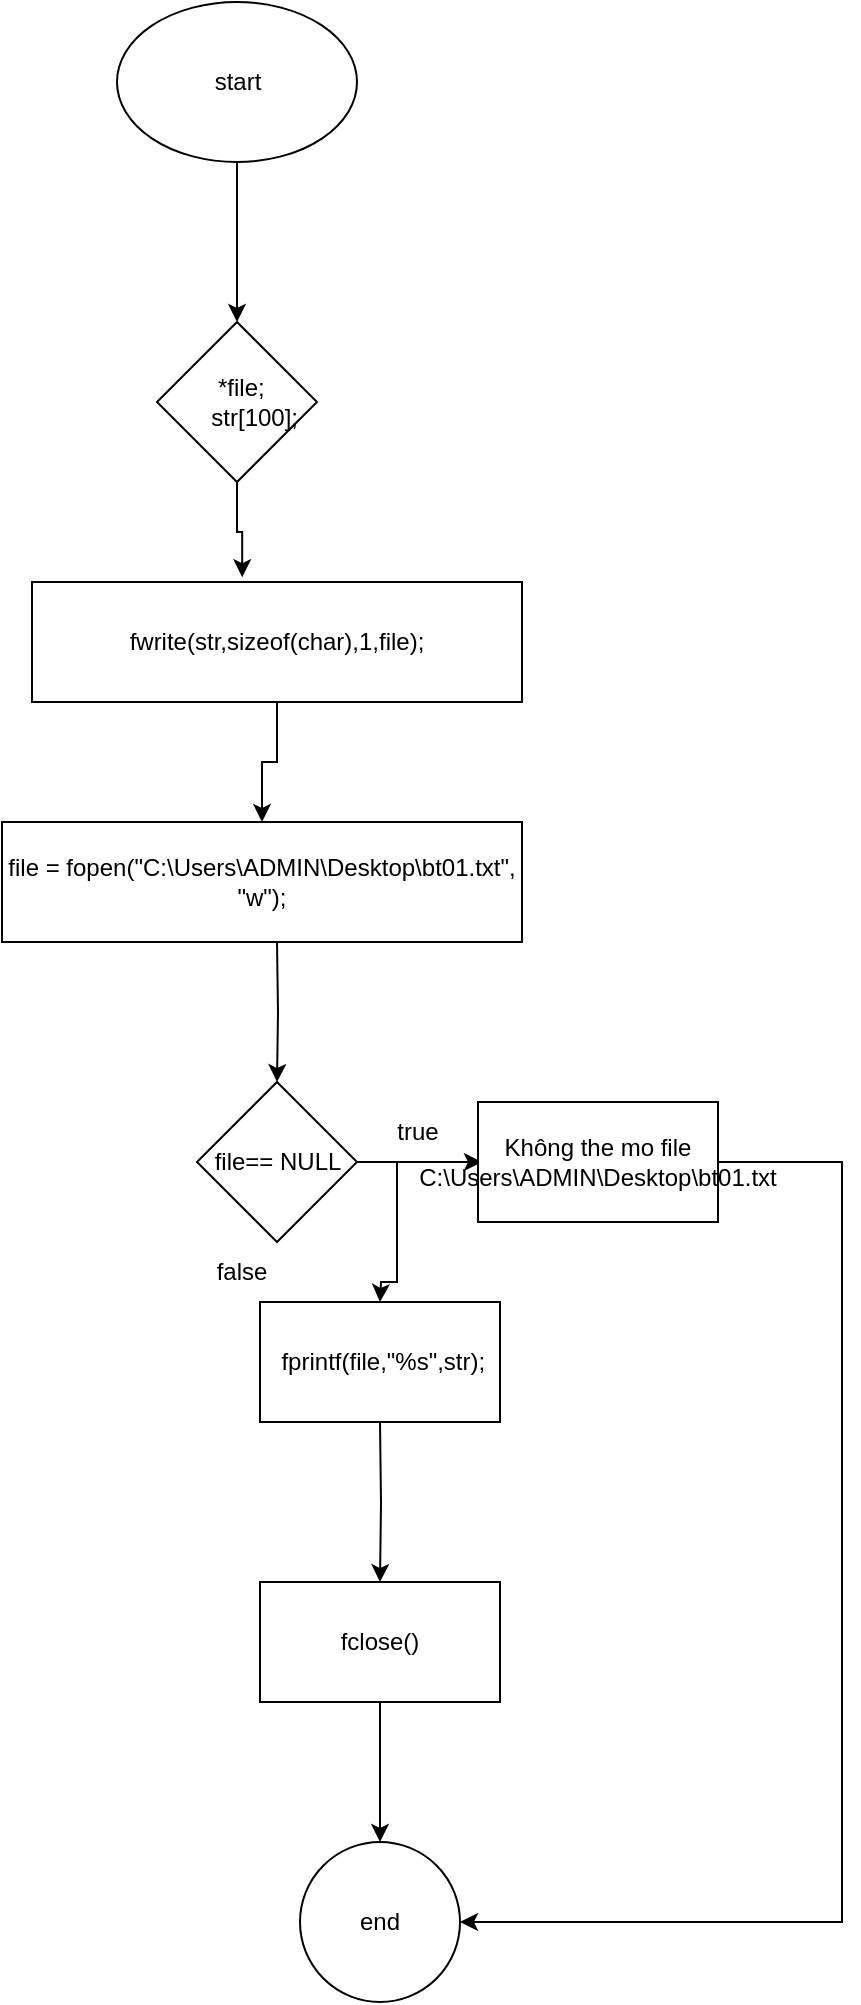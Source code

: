 <mxfile version="22.1.5" type="device">
  <diagram name="Page-1" id="18BXCxDYx0zwUrTcDY5H">
    <mxGraphModel dx="1242" dy="1669" grid="1" gridSize="10" guides="1" tooltips="1" connect="1" arrows="1" fold="1" page="1" pageScale="1" pageWidth="850" pageHeight="1100" math="0" shadow="0">
      <root>
        <mxCell id="0" />
        <mxCell id="1" parent="0" />
        <mxCell id="8BjiucNmsrb9C3mEBEBP-1" value="" style="edgeStyle=orthogonalEdgeStyle;rounded=0;orthogonalLoop=1;jettySize=auto;html=1;" edge="1" parent="1" source="8BjiucNmsrb9C3mEBEBP-2" target="8BjiucNmsrb9C3mEBEBP-4">
          <mxGeometry relative="1" as="geometry" />
        </mxCell>
        <mxCell id="8BjiucNmsrb9C3mEBEBP-2" value="start" style="ellipse;whiteSpace=wrap;html=1;" vertex="1" parent="1">
          <mxGeometry x="407.5" y="-100" width="120" height="80" as="geometry" />
        </mxCell>
        <mxCell id="8BjiucNmsrb9C3mEBEBP-4" value="&lt;div&gt;&amp;nbsp;*file;&lt;/div&gt;&lt;div&gt;&amp;nbsp; &amp;nbsp; &amp;nbsp;str[100];&lt;/div&gt;" style="rhombus;whiteSpace=wrap;html=1;" vertex="1" parent="1">
          <mxGeometry x="427.5" y="60" width="80" height="80" as="geometry" />
        </mxCell>
        <mxCell id="8BjiucNmsrb9C3mEBEBP-5" value="" style="edgeStyle=orthogonalEdgeStyle;rounded=0;orthogonalLoop=1;jettySize=auto;html=1;" edge="1" parent="1" target="8BjiucNmsrb9C3mEBEBP-9">
          <mxGeometry relative="1" as="geometry">
            <mxPoint x="487.5" y="370" as="sourcePoint" />
          </mxGeometry>
        </mxCell>
        <mxCell id="8BjiucNmsrb9C3mEBEBP-7" value="" style="edgeStyle=orthogonalEdgeStyle;rounded=0;orthogonalLoop=1;jettySize=auto;html=1;" edge="1" parent="1" source="8BjiucNmsrb9C3mEBEBP-9">
          <mxGeometry relative="1" as="geometry">
            <mxPoint x="590" y="480" as="targetPoint" />
          </mxGeometry>
        </mxCell>
        <mxCell id="8BjiucNmsrb9C3mEBEBP-8" value="" style="edgeStyle=orthogonalEdgeStyle;rounded=0;orthogonalLoop=1;jettySize=auto;html=1;" edge="1" parent="1" source="8BjiucNmsrb9C3mEBEBP-9">
          <mxGeometry relative="1" as="geometry">
            <mxPoint x="539" y="550" as="targetPoint" />
          </mxGeometry>
        </mxCell>
        <mxCell id="8BjiucNmsrb9C3mEBEBP-9" value="file== NULL" style="rhombus;whiteSpace=wrap;html=1;rounded=0;" vertex="1" parent="1">
          <mxGeometry x="447.5" y="440" width="80" height="80" as="geometry" />
        </mxCell>
        <mxCell id="8BjiucNmsrb9C3mEBEBP-22" style="edgeStyle=orthogonalEdgeStyle;rounded=0;orthogonalLoop=1;jettySize=auto;html=1;exitX=1;exitY=0.5;exitDx=0;exitDy=0;entryX=1;entryY=0.5;entryDx=0;entryDy=0;" edge="1" parent="1" target="8BjiucNmsrb9C3mEBEBP-17">
          <mxGeometry relative="1" as="geometry">
            <mxPoint x="690" y="480" as="sourcePoint" />
            <Array as="points">
              <mxPoint x="770" y="480" />
              <mxPoint x="770" y="860" />
            </Array>
          </mxGeometry>
        </mxCell>
        <mxCell id="8BjiucNmsrb9C3mEBEBP-11" value="" style="edgeStyle=orthogonalEdgeStyle;rounded=0;orthogonalLoop=1;jettySize=auto;html=1;" edge="1" parent="1" target="8BjiucNmsrb9C3mEBEBP-16">
          <mxGeometry relative="1" as="geometry">
            <mxPoint x="539" y="610" as="sourcePoint" />
          </mxGeometry>
        </mxCell>
        <mxCell id="8BjiucNmsrb9C3mEBEBP-13" value="true" style="text;html=1;strokeColor=none;fillColor=none;align=center;verticalAlign=middle;whiteSpace=wrap;rounded=0;" vertex="1" parent="1">
          <mxGeometry x="528" y="450" width="60" height="30" as="geometry" />
        </mxCell>
        <mxCell id="8BjiucNmsrb9C3mEBEBP-14" value="false" style="text;html=1;strokeColor=none;fillColor=none;align=center;verticalAlign=middle;whiteSpace=wrap;rounded=0;" vertex="1" parent="1">
          <mxGeometry x="440" y="520" width="60" height="30" as="geometry" />
        </mxCell>
        <mxCell id="8BjiucNmsrb9C3mEBEBP-15" value="" style="edgeStyle=orthogonalEdgeStyle;rounded=0;orthogonalLoop=1;jettySize=auto;html=1;" edge="1" parent="1" source="8BjiucNmsrb9C3mEBEBP-16" target="8BjiucNmsrb9C3mEBEBP-17">
          <mxGeometry relative="1" as="geometry" />
        </mxCell>
        <mxCell id="8BjiucNmsrb9C3mEBEBP-16" value="fclose()" style="whiteSpace=wrap;html=1;rounded=0;" vertex="1" parent="1">
          <mxGeometry x="479" y="690" width="120" height="60" as="geometry" />
        </mxCell>
        <mxCell id="8BjiucNmsrb9C3mEBEBP-17" value="end" style="ellipse;whiteSpace=wrap;html=1;rounded=0;" vertex="1" parent="1">
          <mxGeometry x="499" y="820" width="80" height="80" as="geometry" />
        </mxCell>
        <mxCell id="8BjiucNmsrb9C3mEBEBP-21" style="edgeStyle=orthogonalEdgeStyle;rounded=0;orthogonalLoop=1;jettySize=auto;html=1;exitX=0.5;exitY=1;exitDx=0;exitDy=0;entryX=0.5;entryY=0;entryDx=0;entryDy=0;" edge="1" parent="1" source="8BjiucNmsrb9C3mEBEBP-18" target="8BjiucNmsrb9C3mEBEBP-20">
          <mxGeometry relative="1" as="geometry" />
        </mxCell>
        <mxCell id="8BjiucNmsrb9C3mEBEBP-18" value="fwrite(str,sizeof(char),1,file);" style="rounded=0;whiteSpace=wrap;html=1;" vertex="1" parent="1">
          <mxGeometry x="365" y="190" width="245" height="60" as="geometry" />
        </mxCell>
        <mxCell id="8BjiucNmsrb9C3mEBEBP-19" style="edgeStyle=orthogonalEdgeStyle;rounded=0;orthogonalLoop=1;jettySize=auto;html=1;exitX=0.5;exitY=1;exitDx=0;exitDy=0;entryX=0.429;entryY=-0.04;entryDx=0;entryDy=0;entryPerimeter=0;" edge="1" parent="1" source="8BjiucNmsrb9C3mEBEBP-4" target="8BjiucNmsrb9C3mEBEBP-18">
          <mxGeometry relative="1" as="geometry" />
        </mxCell>
        <mxCell id="8BjiucNmsrb9C3mEBEBP-20" value="file = fopen(&quot;C:\\Users\\ADMIN\\Desktop\\bt01.txt&quot;, &quot;w&quot;);" style="rounded=0;whiteSpace=wrap;html=1;" vertex="1" parent="1">
          <mxGeometry x="350" y="310" width="260" height="60" as="geometry" />
        </mxCell>
        <mxCell id="8BjiucNmsrb9C3mEBEBP-24" value="Không the mo file C:\\Users\\ADMIN\\Desktop\\bt01.txt" style="rounded=0;whiteSpace=wrap;html=1;" vertex="1" parent="1">
          <mxGeometry x="588" y="450" width="120" height="60" as="geometry" />
        </mxCell>
        <mxCell id="8BjiucNmsrb9C3mEBEBP-25" value="&amp;nbsp;fprintf(file,&quot;%s&quot;,str);" style="rounded=0;whiteSpace=wrap;html=1;" vertex="1" parent="1">
          <mxGeometry x="479" y="550" width="120" height="60" as="geometry" />
        </mxCell>
      </root>
    </mxGraphModel>
  </diagram>
</mxfile>
